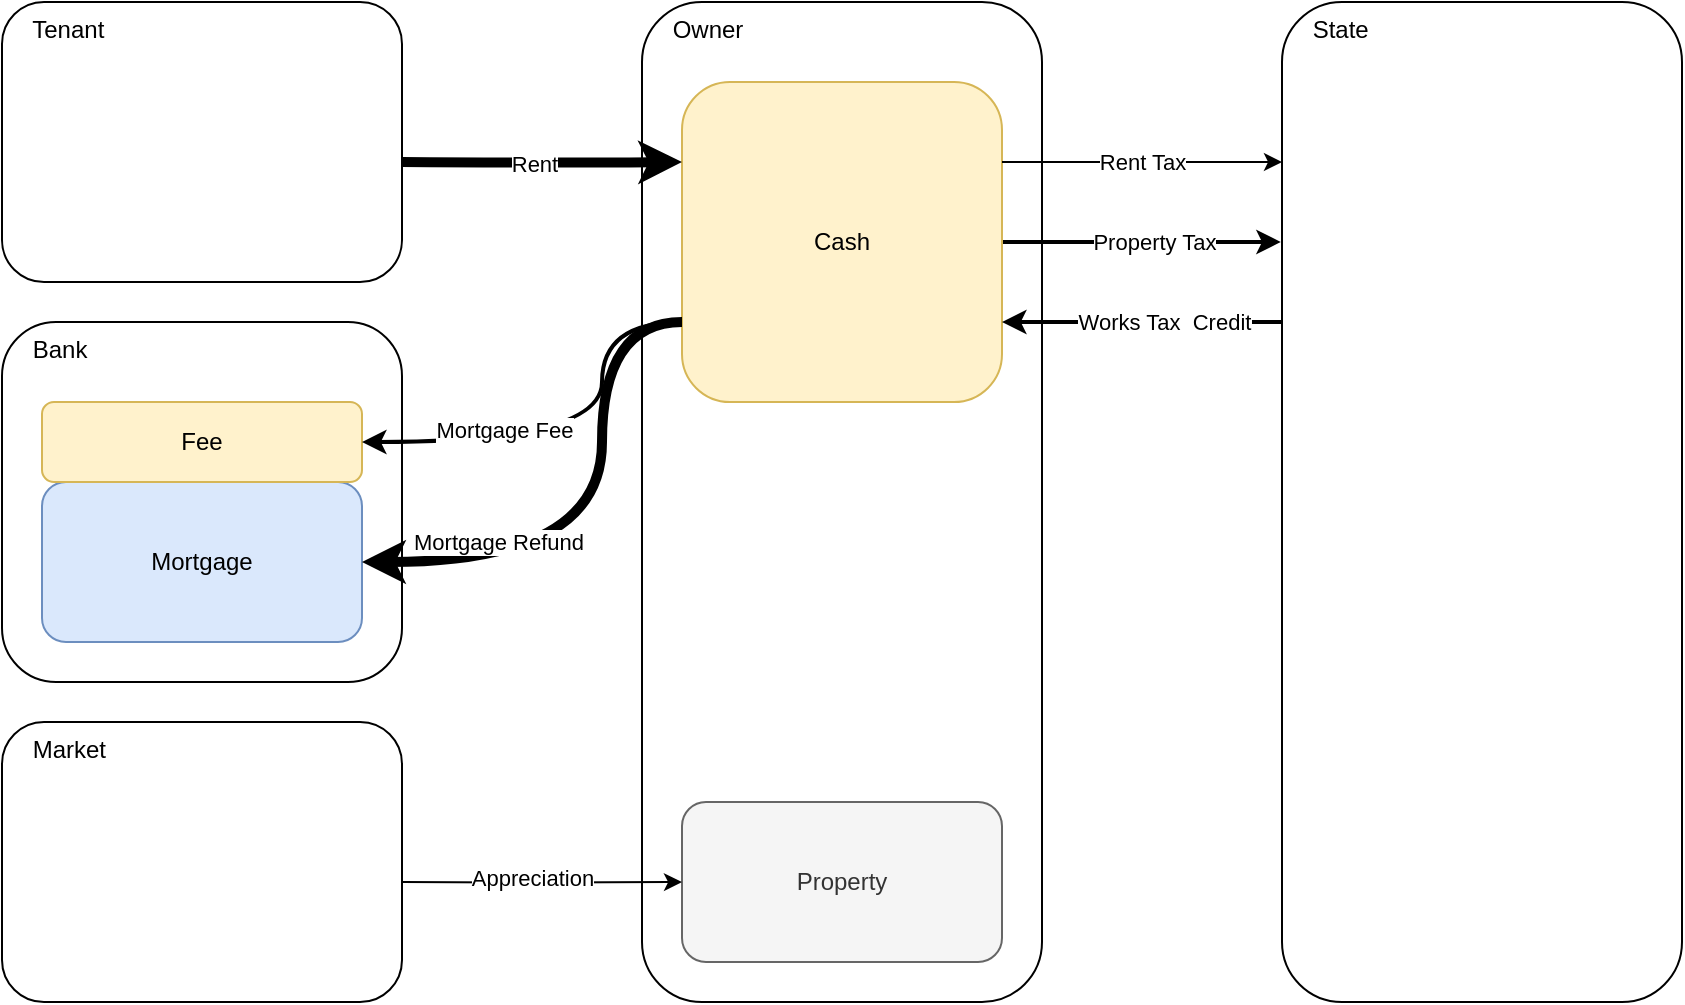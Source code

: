 <mxfile version="14.5.1" type="device"><diagram id="rEqbOxtxej5umOspHwAl" name="Page-1"><mxGraphModel dx="1310" dy="1042" grid="1" gridSize="10" guides="1" tooltips="1" connect="1" arrows="1" fold="1" page="1" pageScale="1" pageWidth="827" pageHeight="1169" math="0" shadow="0"><root><mxCell id="0"/><mxCell id="1" parent="0"/><mxCell id="INNPWaG3d3_7VHb1uVuj-8" value="&amp;nbsp; &amp;nbsp; Owner" style="rounded=1;whiteSpace=wrap;html=1;verticalAlign=top;align=left;" parent="1" vertex="1"><mxGeometry x="380" y="40" width="200" height="500" as="geometry"/></mxCell><mxCell id="INNPWaG3d3_7VHb1uVuj-7" value="&amp;nbsp; &amp;nbsp; Tenant" style="rounded=1;whiteSpace=wrap;html=1;verticalAlign=top;align=left;" parent="1" vertex="1"><mxGeometry x="60" y="40" width="200" height="140" as="geometry"/></mxCell><mxCell id="INNPWaG3d3_7VHb1uVuj-63" style="edgeStyle=orthogonalEdgeStyle;curved=1;rounded=0;orthogonalLoop=1;jettySize=auto;html=1;entryX=-0.003;entryY=0.24;entryDx=0;entryDy=0;entryPerimeter=0;labelBackgroundColor=#FFFFFF;startArrow=none;startFill=0;strokeWidth=2;fillColor=#ffffff;" parent="1" source="INNPWaG3d3_7VHb1uVuj-1" target="INNPWaG3d3_7VHb1uVuj-38" edge="1"><mxGeometry relative="1" as="geometry"/></mxCell><mxCell id="INNPWaG3d3_7VHb1uVuj-64" value="Property Tax" style="edgeLabel;html=1;align=center;verticalAlign=middle;resizable=0;points=[];" parent="INNPWaG3d3_7VHb1uVuj-63" vertex="1" connectable="0"><mxGeometry x="0.09" relative="1" as="geometry"><mxPoint as="offset"/></mxGeometry></mxCell><mxCell id="INNPWaG3d3_7VHb1uVuj-1" value="Cash" style="rounded=1;whiteSpace=wrap;html=1;fillColor=#fff2cc;strokeColor=#d6b656;" parent="1" vertex="1"><mxGeometry x="400" y="80" width="160" height="160" as="geometry"/></mxCell><mxCell id="INNPWaG3d3_7VHb1uVuj-3" value="Property" style="rounded=1;whiteSpace=wrap;html=1;fillColor=#f5f5f5;strokeColor=#666666;fontColor=#333333;" parent="1" vertex="1"><mxGeometry x="400" y="440" width="160" height="80" as="geometry"/></mxCell><mxCell id="INNPWaG3d3_7VHb1uVuj-9" value="&amp;nbsp; &amp;nbsp; Bank" style="rounded=1;whiteSpace=wrap;html=1;verticalAlign=top;align=left;" parent="1" vertex="1"><mxGeometry x="60" y="200" width="200" height="180" as="geometry"/></mxCell><mxCell id="INNPWaG3d3_7VHb1uVuj-12" value="&amp;nbsp; &amp;nbsp; Market" style="rounded=1;whiteSpace=wrap;html=1;verticalAlign=top;align=left;" parent="1" vertex="1"><mxGeometry x="60" y="400" width="200" height="140" as="geometry"/></mxCell><mxCell id="INNPWaG3d3_7VHb1uVuj-44" style="edgeStyle=orthogonalEdgeStyle;curved=1;rounded=0;orthogonalLoop=1;jettySize=auto;html=1;labelBackgroundColor=#FFFFFF;startArrow=none;startFill=0;strokeWidth=1;fillColor=#ffffff;" parent="1" target="INNPWaG3d3_7VHb1uVuj-3" edge="1"><mxGeometry relative="1" as="geometry"><mxPoint x="260" y="480" as="sourcePoint"/></mxGeometry></mxCell><mxCell id="INNPWaG3d3_7VHb1uVuj-48" value="Appreciation" style="edgeLabel;html=1;align=center;verticalAlign=middle;resizable=0;points=[];" parent="INNPWaG3d3_7VHb1uVuj-44" vertex="1" connectable="0"><mxGeometry x="-0.077" y="3" relative="1" as="geometry"><mxPoint as="offset"/></mxGeometry></mxCell><mxCell id="INNPWaG3d3_7VHb1uVuj-23" value="Mortgage" style="rounded=1;whiteSpace=wrap;html=1;fillColor=#dae8fc;strokeColor=#6c8ebf;" parent="1" vertex="1"><mxGeometry x="80" y="280" width="160" height="80" as="geometry"/></mxCell><mxCell id="INNPWaG3d3_7VHb1uVuj-37" style="edgeStyle=orthogonalEdgeStyle;curved=1;rounded=0;orthogonalLoop=1;jettySize=auto;html=1;entryX=0;entryY=0.25;entryDx=0;entryDy=0;labelBackgroundColor=#FFFFFF;startArrow=none;startFill=0;strokeWidth=5;fillColor=#ffffff;" parent="1" target="INNPWaG3d3_7VHb1uVuj-1" edge="1"><mxGeometry relative="1" as="geometry"><mxPoint x="260" y="120" as="sourcePoint"/></mxGeometry></mxCell><mxCell id="INNPWaG3d3_7VHb1uVuj-45" value="Rent" style="edgeLabel;html=1;align=center;verticalAlign=middle;resizable=0;points=[];" parent="INNPWaG3d3_7VHb1uVuj-37" vertex="1" connectable="0"><mxGeometry x="-0.062" relative="1" as="geometry"><mxPoint as="offset"/></mxGeometry></mxCell><mxCell id="INNPWaG3d3_7VHb1uVuj-61" style="edgeStyle=orthogonalEdgeStyle;curved=1;rounded=0;orthogonalLoop=1;jettySize=auto;html=1;entryX=1;entryY=0.75;entryDx=0;entryDy=0;labelBackgroundColor=#FFFFFF;startArrow=none;startFill=0;strokeWidth=2;fillColor=#ffffff;exitX=0.005;exitY=0.32;exitDx=0;exitDy=0;exitPerimeter=0;" parent="1" source="INNPWaG3d3_7VHb1uVuj-38" target="INNPWaG3d3_7VHb1uVuj-1" edge="1"><mxGeometry relative="1" as="geometry"/></mxCell><mxCell id="INNPWaG3d3_7VHb1uVuj-65" value="Works Tax&amp;nbsp; Credit" style="edgeLabel;html=1;align=center;verticalAlign=middle;resizable=0;points=[];" parent="INNPWaG3d3_7VHb1uVuj-61" vertex="1" connectable="0"><mxGeometry x="0.057" relative="1" as="geometry"><mxPoint x="13.76" as="offset"/></mxGeometry></mxCell><mxCell id="INNPWaG3d3_7VHb1uVuj-38" value="&amp;nbsp; &amp;nbsp; State" style="rounded=1;whiteSpace=wrap;html=1;verticalAlign=top;align=left;" parent="1" vertex="1"><mxGeometry x="700" y="40" width="200" height="500" as="geometry"/></mxCell><mxCell id="INNPWaG3d3_7VHb1uVuj-49" style="edgeStyle=orthogonalEdgeStyle;curved=1;rounded=0;orthogonalLoop=1;jettySize=auto;html=1;entryX=1;entryY=0.5;entryDx=0;entryDy=0;labelBackgroundColor=#FFFFFF;startArrow=none;startFill=0;strokeWidth=5;fillColor=#ffffff;exitX=0;exitY=0.75;exitDx=0;exitDy=0;" parent="1" source="INNPWaG3d3_7VHb1uVuj-1" target="INNPWaG3d3_7VHb1uVuj-23" edge="1"><mxGeometry relative="1" as="geometry"><Array as="points"><mxPoint x="360" y="200"/><mxPoint x="360" y="320"/></Array></mxGeometry></mxCell><mxCell id="INNPWaG3d3_7VHb1uVuj-59" value="Mortgage Refund" style="edgeLabel;html=1;align=center;verticalAlign=middle;resizable=0;points=[];" parent="INNPWaG3d3_7VHb1uVuj-49" vertex="1" connectable="0"><mxGeometry x="0.514" y="-10" relative="1" as="geometry"><mxPoint as="offset"/></mxGeometry></mxCell><mxCell id="INNPWaG3d3_7VHb1uVuj-50" value="Fee" style="rounded=1;whiteSpace=wrap;html=1;fillColor=#fff2cc;strokeColor=#d6b656;" parent="1" vertex="1"><mxGeometry x="80" y="240" width="160" height="40" as="geometry"/></mxCell><mxCell id="INNPWaG3d3_7VHb1uVuj-52" style="edgeStyle=orthogonalEdgeStyle;curved=1;rounded=0;orthogonalLoop=1;jettySize=auto;html=1;exitX=1;exitY=0.25;exitDx=0;exitDy=0;labelBackgroundColor=#FFFFFF;startArrow=none;startFill=0;strokeWidth=1;fillColor=#ffffff;" parent="1" source="INNPWaG3d3_7VHb1uVuj-1" edge="1"><mxGeometry relative="1" as="geometry"><mxPoint x="700" y="120" as="targetPoint"/></mxGeometry></mxCell><mxCell id="INNPWaG3d3_7VHb1uVuj-55" value="Rent Tax" style="edgeLabel;html=1;align=center;verticalAlign=middle;resizable=0;points=[];" parent="INNPWaG3d3_7VHb1uVuj-52" vertex="1" connectable="0"><mxGeometry x="0.2" y="1" relative="1" as="geometry"><mxPoint x="-14" as="offset"/></mxGeometry></mxCell><mxCell id="INNPWaG3d3_7VHb1uVuj-57" style="edgeStyle=orthogonalEdgeStyle;curved=1;rounded=0;orthogonalLoop=1;jettySize=auto;html=1;entryX=1;entryY=0.5;entryDx=0;entryDy=0;labelBackgroundColor=#FFFFFF;startArrow=none;startFill=0;strokeWidth=2;fillColor=#ffffff;exitX=0;exitY=0.75;exitDx=0;exitDy=0;" parent="1" source="INNPWaG3d3_7VHb1uVuj-1" target="INNPWaG3d3_7VHb1uVuj-50" edge="1"><mxGeometry relative="1" as="geometry"><Array as="points"><mxPoint x="360" y="200"/><mxPoint x="360" y="260"/></Array></mxGeometry></mxCell><mxCell id="INNPWaG3d3_7VHb1uVuj-60" value="Mortgage Fee" style="edgeLabel;html=1;align=center;verticalAlign=middle;resizable=0;points=[];" parent="INNPWaG3d3_7VHb1uVuj-57" vertex="1" connectable="0"><mxGeometry x="0.354" y="-6" relative="1" as="geometry"><mxPoint as="offset"/></mxGeometry></mxCell></root></mxGraphModel></diagram></mxfile>
